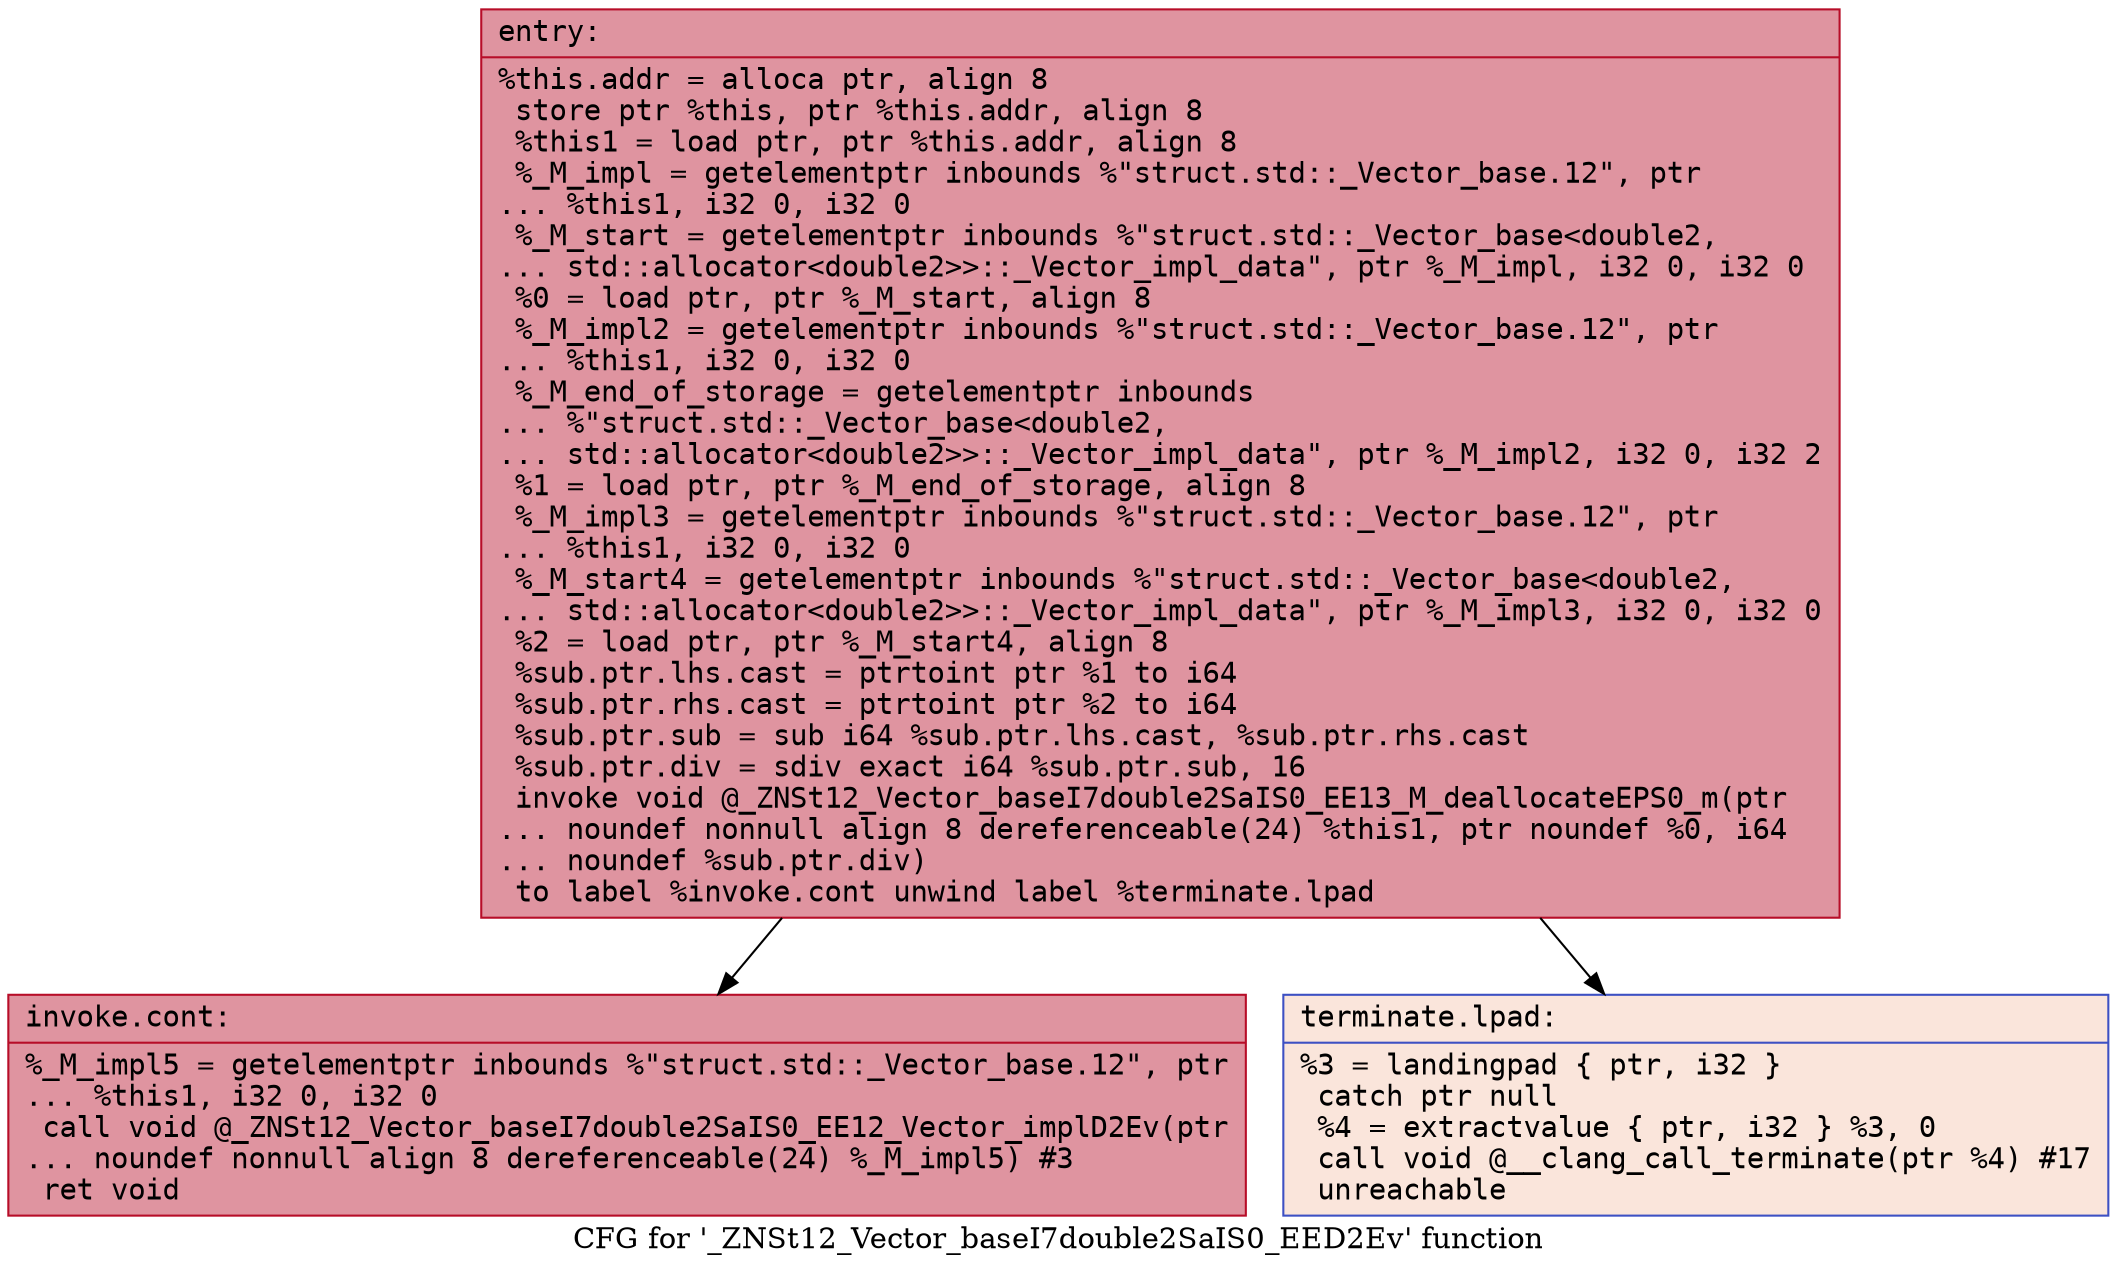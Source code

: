 digraph "CFG for '_ZNSt12_Vector_baseI7double2SaIS0_EED2Ev' function" {
	label="CFG for '_ZNSt12_Vector_baseI7double2SaIS0_EED2Ev' function";

	Node0x56307d6c7c20 [shape=record,color="#b70d28ff", style=filled, fillcolor="#b70d2870" fontname="Courier",label="{entry:\l|  %this.addr = alloca ptr, align 8\l  store ptr %this, ptr %this.addr, align 8\l  %this1 = load ptr, ptr %this.addr, align 8\l  %_M_impl = getelementptr inbounds %\"struct.std::_Vector_base.12\", ptr\l... %this1, i32 0, i32 0\l  %_M_start = getelementptr inbounds %\"struct.std::_Vector_base\<double2,\l... std::allocator\<double2\>\>::_Vector_impl_data\", ptr %_M_impl, i32 0, i32 0\l  %0 = load ptr, ptr %_M_start, align 8\l  %_M_impl2 = getelementptr inbounds %\"struct.std::_Vector_base.12\", ptr\l... %this1, i32 0, i32 0\l  %_M_end_of_storage = getelementptr inbounds\l... %\"struct.std::_Vector_base\<double2,\l... std::allocator\<double2\>\>::_Vector_impl_data\", ptr %_M_impl2, i32 0, i32 2\l  %1 = load ptr, ptr %_M_end_of_storage, align 8\l  %_M_impl3 = getelementptr inbounds %\"struct.std::_Vector_base.12\", ptr\l... %this1, i32 0, i32 0\l  %_M_start4 = getelementptr inbounds %\"struct.std::_Vector_base\<double2,\l... std::allocator\<double2\>\>::_Vector_impl_data\", ptr %_M_impl3, i32 0, i32 0\l  %2 = load ptr, ptr %_M_start4, align 8\l  %sub.ptr.lhs.cast = ptrtoint ptr %1 to i64\l  %sub.ptr.rhs.cast = ptrtoint ptr %2 to i64\l  %sub.ptr.sub = sub i64 %sub.ptr.lhs.cast, %sub.ptr.rhs.cast\l  %sub.ptr.div = sdiv exact i64 %sub.ptr.sub, 16\l  invoke void @_ZNSt12_Vector_baseI7double2SaIS0_EE13_M_deallocateEPS0_m(ptr\l... noundef nonnull align 8 dereferenceable(24) %this1, ptr noundef %0, i64\l... noundef %sub.ptr.div)\l          to label %invoke.cont unwind label %terminate.lpad\l}"];
	Node0x56307d6c7c20 -> Node0x56307d6c89b0[tooltip="entry -> invoke.cont\nProbability 100.00%" ];
	Node0x56307d6c7c20 -> Node0x56307d6c8a30[tooltip="entry -> terminate.lpad\nProbability 0.00%" ];
	Node0x56307d6c89b0 [shape=record,color="#b70d28ff", style=filled, fillcolor="#b70d2870" fontname="Courier",label="{invoke.cont:\l|  %_M_impl5 = getelementptr inbounds %\"struct.std::_Vector_base.12\", ptr\l... %this1, i32 0, i32 0\l  call void @_ZNSt12_Vector_baseI7double2SaIS0_EE12_Vector_implD2Ev(ptr\l... noundef nonnull align 8 dereferenceable(24) %_M_impl5) #3\l  ret void\l}"];
	Node0x56307d6c8a30 [shape=record,color="#3d50c3ff", style=filled, fillcolor="#f4c5ad70" fontname="Courier",label="{terminate.lpad:\l|  %3 = landingpad \{ ptr, i32 \}\l          catch ptr null\l  %4 = extractvalue \{ ptr, i32 \} %3, 0\l  call void @__clang_call_terminate(ptr %4) #17\l  unreachable\l}"];
}
